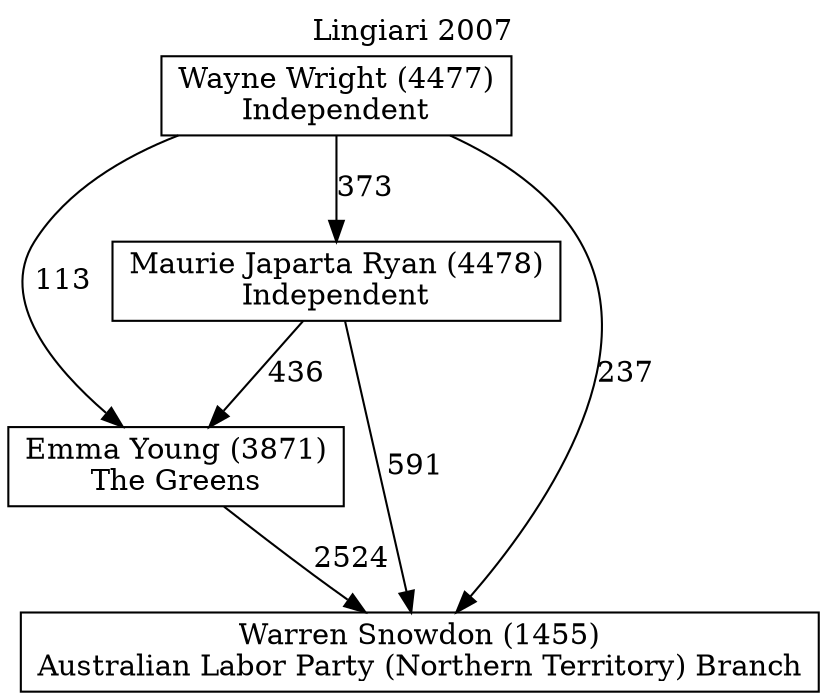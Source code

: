 // House preference flow
digraph "Warren Snowdon (1455)_Lingiari_2007" {
	graph [label="Lingiari 2007" labelloc=t mclimit=10]
	node [shape=box]
	"Emma Young (3871)" [label="Emma Young (3871)
The Greens"]
	"Maurie Japarta Ryan (4478)" [label="Maurie Japarta Ryan (4478)
Independent"]
	"Warren Snowdon (1455)" [label="Warren Snowdon (1455)
Australian Labor Party (Northern Territory) Branch"]
	"Wayne Wright (4477)" [label="Wayne Wright (4477)
Independent"]
	"Emma Young (3871)" -> "Warren Snowdon (1455)" [label=2524]
	"Maurie Japarta Ryan (4478)" -> "Emma Young (3871)" [label=436]
	"Maurie Japarta Ryan (4478)" -> "Warren Snowdon (1455)" [label=591]
	"Wayne Wright (4477)" -> "Emma Young (3871)" [label=113]
	"Wayne Wright (4477)" -> "Maurie Japarta Ryan (4478)" [label=373]
	"Wayne Wright (4477)" -> "Warren Snowdon (1455)" [label=237]
}

